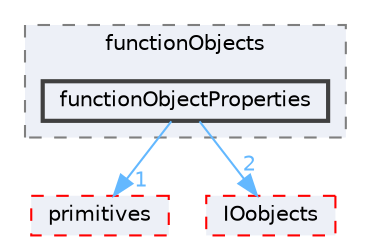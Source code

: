 digraph "src/OpenFOAM/db/functionObjects/functionObjectProperties"
{
 // LATEX_PDF_SIZE
  bgcolor="transparent";
  edge [fontname=Helvetica,fontsize=10,labelfontname=Helvetica,labelfontsize=10];
  node [fontname=Helvetica,fontsize=10,shape=box,height=0.2,width=0.4];
  compound=true
  subgraph clusterdir_b1391b8691e21d3cff54e51a698f3c2b {
    graph [ bgcolor="#edf0f7", pencolor="grey50", label="functionObjects", fontname=Helvetica,fontsize=10 style="filled,dashed", URL="dir_b1391b8691e21d3cff54e51a698f3c2b.html",tooltip=""]
  dir_f58231813ed83ee40b99f7c999c772b9 [label="functionObjectProperties", fillcolor="#edf0f7", color="grey25", style="filled,bold", URL="dir_f58231813ed83ee40b99f7c999c772b9.html",tooltip=""];
  }
  dir_3e50f45338116b169052b428016851aa [label="primitives", fillcolor="#edf0f7", color="red", style="filled,dashed", URL="dir_3e50f45338116b169052b428016851aa.html",tooltip=""];
  dir_cc10b28373a5cdb85fcb1ececb22619b [label="IOobjects", fillcolor="#edf0f7", color="red", style="filled,dashed", URL="dir_cc10b28373a5cdb85fcb1ececb22619b.html",tooltip=""];
  dir_f58231813ed83ee40b99f7c999c772b9->dir_3e50f45338116b169052b428016851aa [headlabel="1", labeldistance=1.5 headhref="dir_001516_003069.html" href="dir_001516_003069.html" color="steelblue1" fontcolor="steelblue1"];
  dir_f58231813ed83ee40b99f7c999c772b9->dir_cc10b28373a5cdb85fcb1ececb22619b [headlabel="2", labeldistance=1.5 headhref="dir_001516_001964.html" href="dir_001516_001964.html" color="steelblue1" fontcolor="steelblue1"];
}
